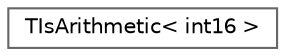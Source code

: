 digraph "Graphical Class Hierarchy"
{
 // INTERACTIVE_SVG=YES
 // LATEX_PDF_SIZE
  bgcolor="transparent";
  edge [fontname=Helvetica,fontsize=10,labelfontname=Helvetica,labelfontsize=10];
  node [fontname=Helvetica,fontsize=10,shape=box,height=0.2,width=0.4];
  rankdir="LR";
  Node0 [id="Node000000",label="TIsArithmetic\< int16 \>",height=0.2,width=0.4,color="grey40", fillcolor="white", style="filled",URL="$d0/d6a/structTIsArithmetic_3_01int16_01_4.html",tooltip=" "];
}
